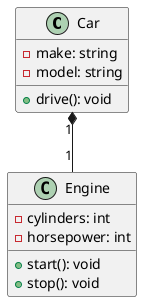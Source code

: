 @startuml
class Car {
  - make: string
  - model: string
  + drive(): void
}

class Engine {
  - cylinders: int
  - horsepower: int
  + start(): void
  + stop(): void
}

Car "1" *-- "1" Engine

@enduml
